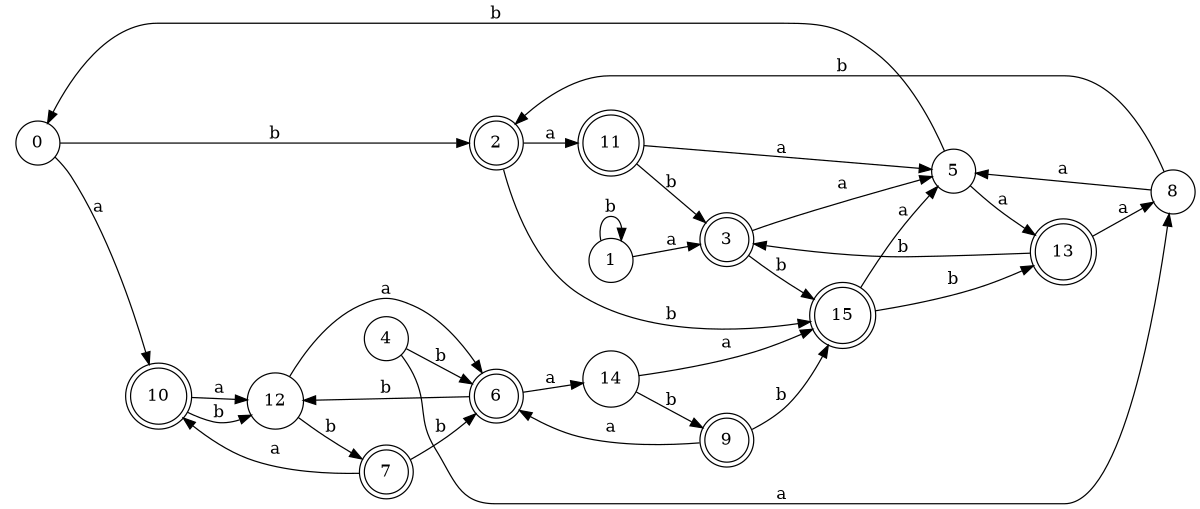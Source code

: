 digraph n13_10 {
__start0 [label="" shape="none"];

rankdir=LR;
size="8,5";

s0 [style="filled", color="black", fillcolor="white" shape="circle", label="0"];
s1 [style="filled", color="black", fillcolor="white" shape="circle", label="1"];
s2 [style="rounded,filled", color="black", fillcolor="white" shape="doublecircle", label="2"];
s3 [style="rounded,filled", color="black", fillcolor="white" shape="doublecircle", label="3"];
s4 [style="filled", color="black", fillcolor="white" shape="circle", label="4"];
s5 [style="filled", color="black", fillcolor="white" shape="circle", label="5"];
s6 [style="rounded,filled", color="black", fillcolor="white" shape="doublecircle", label="6"];
s7 [style="rounded,filled", color="black", fillcolor="white" shape="doublecircle", label="7"];
s8 [style="filled", color="black", fillcolor="white" shape="circle", label="8"];
s9 [style="rounded,filled", color="black", fillcolor="white" shape="doublecircle", label="9"];
s10 [style="rounded,filled", color="black", fillcolor="white" shape="doublecircle", label="10"];
s11 [style="rounded,filled", color="black", fillcolor="white" shape="doublecircle", label="11"];
s12 [style="filled", color="black", fillcolor="white" shape="circle", label="12"];
s13 [style="rounded,filled", color="black", fillcolor="white" shape="doublecircle", label="13"];
s14 [style="filled", color="black", fillcolor="white" shape="circle", label="14"];
s15 [style="rounded,filled", color="black", fillcolor="white" shape="doublecircle", label="15"];
s0 -> s10 [label="a"];
s0 -> s2 [label="b"];
s1 -> s3 [label="a"];
s1 -> s1 [label="b"];
s2 -> s11 [label="a"];
s2 -> s15 [label="b"];
s3 -> s5 [label="a"];
s3 -> s15 [label="b"];
s4 -> s8 [label="a"];
s4 -> s6 [label="b"];
s5 -> s13 [label="a"];
s5 -> s0 [label="b"];
s6 -> s14 [label="a"];
s6 -> s12 [label="b"];
s7 -> s10 [label="a"];
s7 -> s6 [label="b"];
s8 -> s5 [label="a"];
s8 -> s2 [label="b"];
s9 -> s6 [label="a"];
s9 -> s15 [label="b"];
s10 -> s12 [label="a"];
s10 -> s12 [label="b"];
s11 -> s5 [label="a"];
s11 -> s3 [label="b"];
s12 -> s6 [label="a"];
s12 -> s7 [label="b"];
s13 -> s8 [label="a"];
s13 -> s3 [label="b"];
s14 -> s15 [label="a"];
s14 -> s9 [label="b"];
s15 -> s5 [label="a"];
s15 -> s13 [label="b"];

}